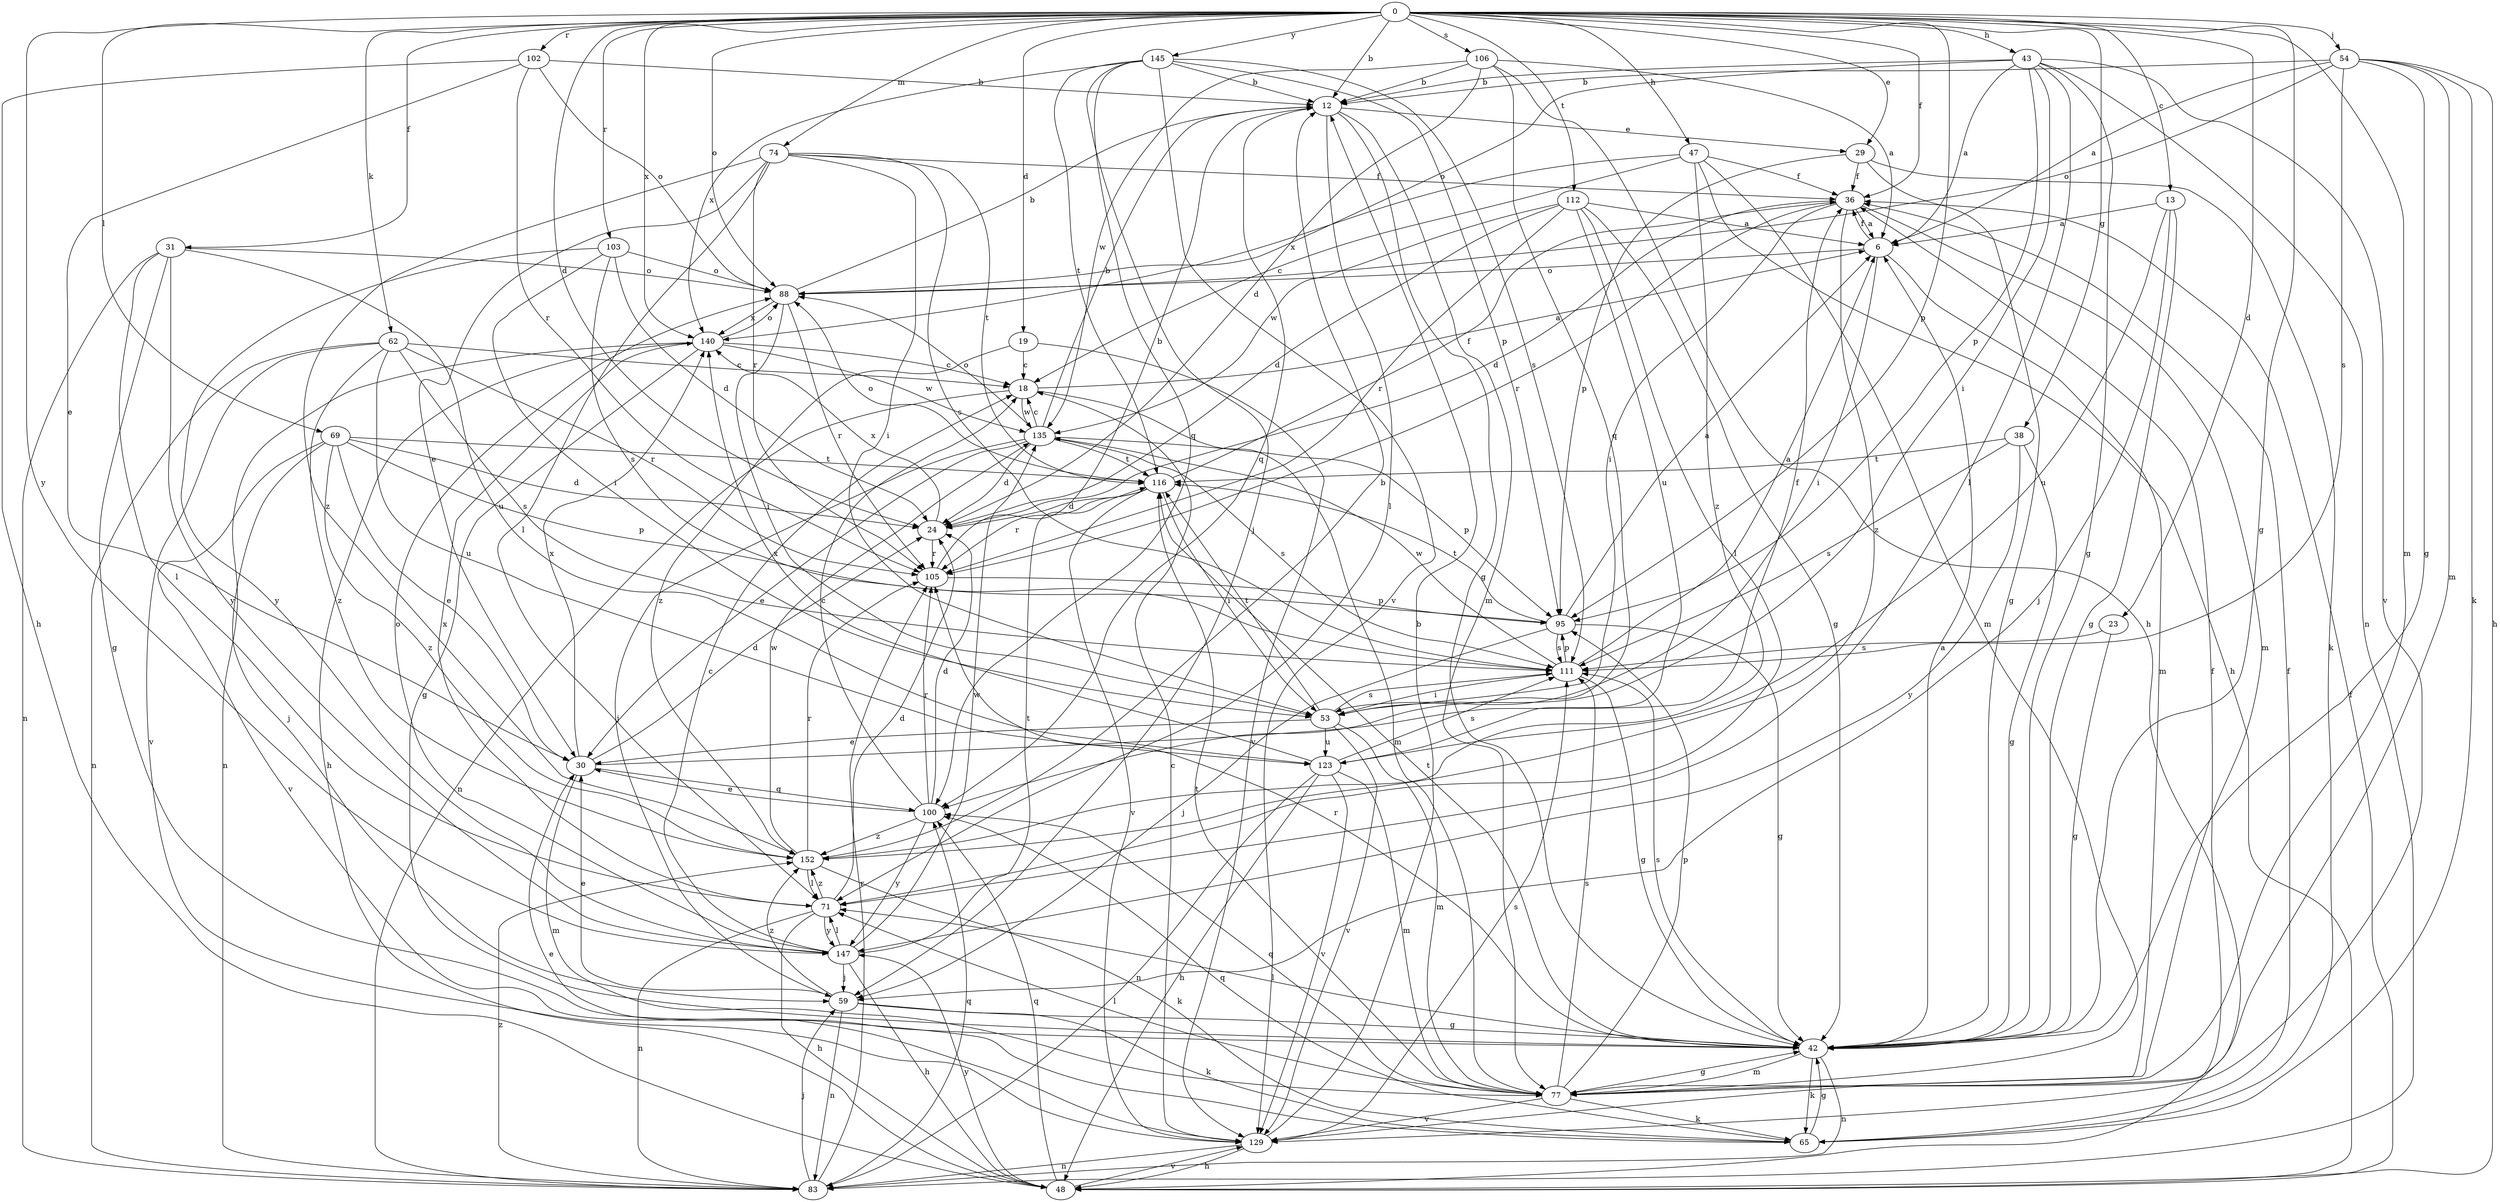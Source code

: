 strict digraph  {
0;
6;
12;
13;
18;
19;
23;
24;
29;
30;
31;
36;
38;
42;
43;
47;
48;
53;
54;
59;
62;
65;
69;
71;
74;
77;
83;
88;
95;
100;
102;
103;
105;
106;
111;
112;
116;
123;
129;
135;
140;
145;
147;
152;
0 -> 12  [label=b];
0 -> 13  [label=c];
0 -> 19  [label=d];
0 -> 23  [label=d];
0 -> 24  [label=d];
0 -> 29  [label=e];
0 -> 31  [label=f];
0 -> 36  [label=f];
0 -> 38  [label=g];
0 -> 42  [label=g];
0 -> 43  [label=h];
0 -> 47  [label=h];
0 -> 54  [label=j];
0 -> 62  [label=k];
0 -> 69  [label=l];
0 -> 74  [label=m];
0 -> 77  [label=m];
0 -> 88  [label=o];
0 -> 95  [label=p];
0 -> 102  [label=r];
0 -> 103  [label=r];
0 -> 106  [label=s];
0 -> 112  [label=t];
0 -> 140  [label=x];
0 -> 145  [label=y];
0 -> 147  [label=y];
6 -> 36  [label=f];
6 -> 53  [label=i];
6 -> 77  [label=m];
6 -> 88  [label=o];
12 -> 29  [label=e];
12 -> 42  [label=g];
12 -> 71  [label=l];
12 -> 77  [label=m];
12 -> 100  [label=q];
13 -> 6  [label=a];
13 -> 42  [label=g];
13 -> 59  [label=j];
13 -> 123  [label=u];
18 -> 6  [label=a];
18 -> 77  [label=m];
18 -> 83  [label=n];
18 -> 135  [label=w];
19 -> 18  [label=c];
19 -> 129  [label=v];
19 -> 152  [label=z];
23 -> 42  [label=g];
23 -> 111  [label=s];
24 -> 105  [label=r];
24 -> 140  [label=x];
29 -> 36  [label=f];
29 -> 42  [label=g];
29 -> 65  [label=k];
29 -> 95  [label=p];
30 -> 24  [label=d];
30 -> 36  [label=f];
30 -> 77  [label=m];
30 -> 100  [label=q];
30 -> 140  [label=x];
31 -> 42  [label=g];
31 -> 71  [label=l];
31 -> 83  [label=n];
31 -> 88  [label=o];
31 -> 123  [label=u];
31 -> 147  [label=y];
36 -> 6  [label=a];
36 -> 24  [label=d];
36 -> 53  [label=i];
36 -> 77  [label=m];
36 -> 105  [label=r];
36 -> 152  [label=z];
38 -> 42  [label=g];
38 -> 111  [label=s];
38 -> 116  [label=t];
38 -> 147  [label=y];
42 -> 6  [label=a];
42 -> 65  [label=k];
42 -> 71  [label=l];
42 -> 77  [label=m];
42 -> 83  [label=n];
42 -> 105  [label=r];
42 -> 111  [label=s];
42 -> 116  [label=t];
43 -> 6  [label=a];
43 -> 12  [label=b];
43 -> 42  [label=g];
43 -> 53  [label=i];
43 -> 71  [label=l];
43 -> 83  [label=n];
43 -> 88  [label=o];
43 -> 95  [label=p];
43 -> 129  [label=v];
47 -> 18  [label=c];
47 -> 36  [label=f];
47 -> 48  [label=h];
47 -> 77  [label=m];
47 -> 140  [label=x];
47 -> 152  [label=z];
48 -> 36  [label=f];
48 -> 100  [label=q];
48 -> 129  [label=v];
48 -> 147  [label=y];
53 -> 30  [label=e];
53 -> 77  [label=m];
53 -> 111  [label=s];
53 -> 116  [label=t];
53 -> 123  [label=u];
53 -> 129  [label=v];
54 -> 6  [label=a];
54 -> 12  [label=b];
54 -> 42  [label=g];
54 -> 48  [label=h];
54 -> 65  [label=k];
54 -> 77  [label=m];
54 -> 88  [label=o];
54 -> 111  [label=s];
59 -> 30  [label=e];
59 -> 42  [label=g];
59 -> 65  [label=k];
59 -> 83  [label=n];
59 -> 152  [label=z];
62 -> 18  [label=c];
62 -> 83  [label=n];
62 -> 105  [label=r];
62 -> 111  [label=s];
62 -> 123  [label=u];
62 -> 129  [label=v];
62 -> 152  [label=z];
65 -> 30  [label=e];
65 -> 36  [label=f];
65 -> 42  [label=g];
65 -> 100  [label=q];
69 -> 24  [label=d];
69 -> 30  [label=e];
69 -> 59  [label=j];
69 -> 95  [label=p];
69 -> 116  [label=t];
69 -> 129  [label=v];
69 -> 152  [label=z];
71 -> 24  [label=d];
71 -> 48  [label=h];
71 -> 83  [label=n];
71 -> 140  [label=x];
71 -> 147  [label=y];
71 -> 152  [label=z];
74 -> 30  [label=e];
74 -> 36  [label=f];
74 -> 53  [label=i];
74 -> 71  [label=l];
74 -> 105  [label=r];
74 -> 111  [label=s];
74 -> 116  [label=t];
74 -> 152  [label=z];
77 -> 42  [label=g];
77 -> 65  [label=k];
77 -> 71  [label=l];
77 -> 95  [label=p];
77 -> 100  [label=q];
77 -> 111  [label=s];
77 -> 116  [label=t];
77 -> 129  [label=v];
83 -> 59  [label=j];
83 -> 100  [label=q];
83 -> 105  [label=r];
83 -> 152  [label=z];
88 -> 12  [label=b];
88 -> 53  [label=i];
88 -> 105  [label=r];
88 -> 140  [label=x];
95 -> 6  [label=a];
95 -> 42  [label=g];
95 -> 59  [label=j];
95 -> 111  [label=s];
95 -> 116  [label=t];
100 -> 18  [label=c];
100 -> 24  [label=d];
100 -> 30  [label=e];
100 -> 105  [label=r];
100 -> 147  [label=y];
100 -> 152  [label=z];
102 -> 12  [label=b];
102 -> 30  [label=e];
102 -> 48  [label=h];
102 -> 88  [label=o];
102 -> 105  [label=r];
103 -> 24  [label=d];
103 -> 53  [label=i];
103 -> 88  [label=o];
103 -> 111  [label=s];
103 -> 147  [label=y];
105 -> 12  [label=b];
105 -> 95  [label=p];
106 -> 6  [label=a];
106 -> 12  [label=b];
106 -> 24  [label=d];
106 -> 48  [label=h];
106 -> 100  [label=q];
106 -> 135  [label=w];
111 -> 6  [label=a];
111 -> 42  [label=g];
111 -> 53  [label=i];
111 -> 95  [label=p];
111 -> 135  [label=w];
112 -> 6  [label=a];
112 -> 24  [label=d];
112 -> 42  [label=g];
112 -> 71  [label=l];
112 -> 105  [label=r];
112 -> 123  [label=u];
112 -> 135  [label=w];
116 -> 24  [label=d];
116 -> 36  [label=f];
116 -> 53  [label=i];
116 -> 88  [label=o];
116 -> 105  [label=r];
116 -> 129  [label=v];
123 -> 48  [label=h];
123 -> 77  [label=m];
123 -> 83  [label=n];
123 -> 111  [label=s];
123 -> 129  [label=v];
123 -> 140  [label=x];
129 -> 12  [label=b];
129 -> 18  [label=c];
129 -> 36  [label=f];
129 -> 48  [label=h];
129 -> 83  [label=n];
129 -> 111  [label=s];
135 -> 12  [label=b];
135 -> 18  [label=c];
135 -> 24  [label=d];
135 -> 30  [label=e];
135 -> 59  [label=j];
135 -> 88  [label=o];
135 -> 95  [label=p];
135 -> 111  [label=s];
135 -> 116  [label=t];
140 -> 18  [label=c];
140 -> 42  [label=g];
140 -> 48  [label=h];
140 -> 83  [label=n];
140 -> 88  [label=o];
140 -> 135  [label=w];
145 -> 12  [label=b];
145 -> 59  [label=j];
145 -> 95  [label=p];
145 -> 100  [label=q];
145 -> 111  [label=s];
145 -> 116  [label=t];
145 -> 129  [label=v];
145 -> 140  [label=x];
147 -> 18  [label=c];
147 -> 48  [label=h];
147 -> 59  [label=j];
147 -> 71  [label=l];
147 -> 88  [label=o];
147 -> 116  [label=t];
147 -> 135  [label=w];
152 -> 12  [label=b];
152 -> 65  [label=k];
152 -> 71  [label=l];
152 -> 105  [label=r];
152 -> 135  [label=w];
}
